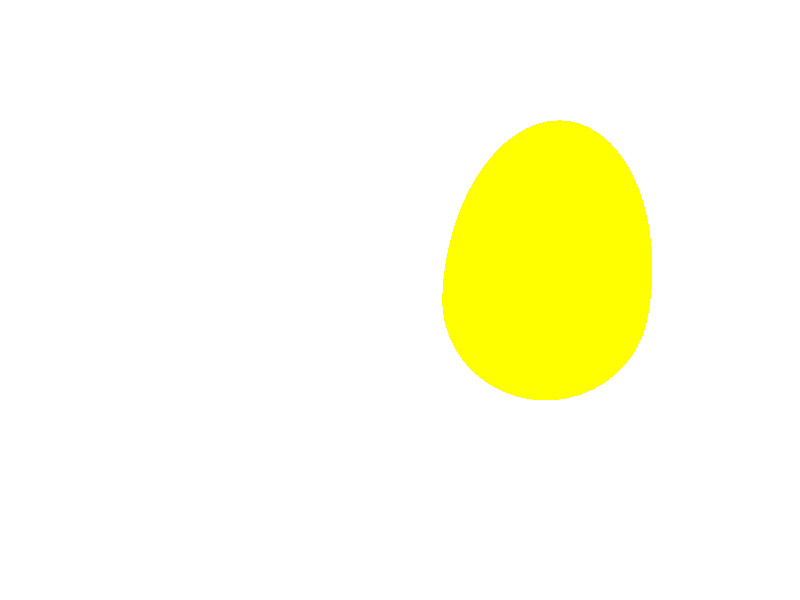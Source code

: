 #include "colors.inc"

//http://www.f-lohmueller.de/pov_tut/x_sam/sam_390e.htm

background {
  color White
}
camera {
  location <0, 3, -3>
  look_at  <0, 0,  0>
}

light_source {
  <-2, 3, 2>
  color White
}

#declare Egg_Tex = texture {
  pigment{color Yellow}
}

#declare Egg_upperpart =
  intersection{
    sphere{<0,0,0>,1 scale<1,1.75,1>}
    box{<-1,0,-1>,<1,1.75,1>}
  }

#declare Egg_lowerpart =
  intersection{
    sphere{<0,0,0>,1 scale<1,1,1>}
    box{<-1,-1,-1>,<1,0,1>}
  }

#declare Egg =
  union{ object{Egg_upperpart }
    object{Egg_lowerpart}
    texture{Egg_Tex}
  }

object { Egg scale .7 rotate x*20 translate<1,0,0>}